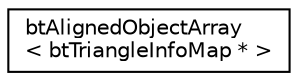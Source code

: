 digraph "Graphical Class Hierarchy"
{
  edge [fontname="Helvetica",fontsize="10",labelfontname="Helvetica",labelfontsize="10"];
  node [fontname="Helvetica",fontsize="10",shape=record];
  rankdir="LR";
  Node1 [label="btAlignedObjectArray\l\< btTriangleInfoMap * \>",height=0.2,width=0.4,color="black", fillcolor="white", style="filled",URL="$classbt_aligned_object_array.html"];
}
